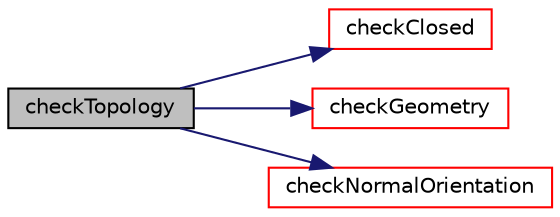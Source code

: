 digraph "checkTopology"
{
  bgcolor="transparent";
  edge [fontname="Helvetica",fontsize="10",labelfontname="Helvetica",labelfontsize="10"];
  node [fontname="Helvetica",fontsize="10",shape=record];
  rankdir="LR";
  Node1 [label="checkTopology",height=0.2,width=0.4,color="black", fillcolor="grey75", style="filled", fontcolor="black"];
  Node1 -> Node2 [color="midnightblue",fontsize="10",style="solid",fontname="Helvetica"];
  Node2 [label="checkClosed",height=0.2,width=0.4,color="red",URL="$a02265.html#af4d3e5f0e261a6b3cf104add5e93a1f0",tooltip="Are all surfaces closed and manifold. "];
  Node1 -> Node3 [color="midnightblue",fontsize="10",style="solid",fontname="Helvetica"];
  Node3 [label="checkGeometry",height=0.2,width=0.4,color="red",URL="$a02265.html#a4451def870f1a9f4dee5b7d3ccc20198",tooltip="All geometric checks. Return number of failed checks. "];
  Node1 -> Node4 [color="midnightblue",fontsize="10",style="solid",fontname="Helvetica"];
  Node4 [label="checkNormalOrientation",height=0.2,width=0.4,color="red",URL="$a02265.html#abed4d723582bea3294a2e14ca21e0b60",tooltip="Are all (triangulated) surfaces consistent normal orientation. "];
}
